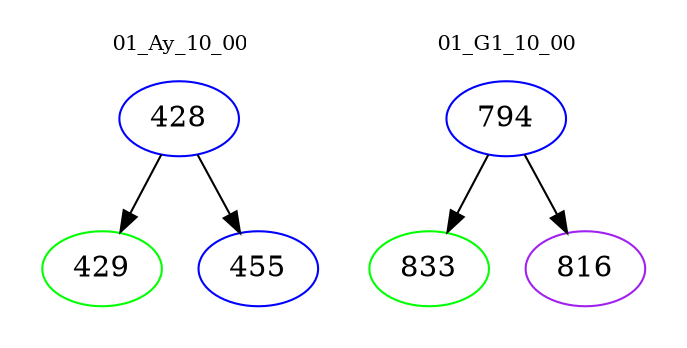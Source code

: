 digraph{
subgraph cluster_0 {
color = white
label = "01_Ay_10_00";
fontsize=10;
T0_428 [label="428", color="blue"]
T0_428 -> T0_429 [color="black"]
T0_429 [label="429", color="green"]
T0_428 -> T0_455 [color="black"]
T0_455 [label="455", color="blue"]
}
subgraph cluster_1 {
color = white
label = "01_G1_10_00";
fontsize=10;
T1_794 [label="794", color="blue"]
T1_794 -> T1_833 [color="black"]
T1_833 [label="833", color="green"]
T1_794 -> T1_816 [color="black"]
T1_816 [label="816", color="purple"]
}
}
